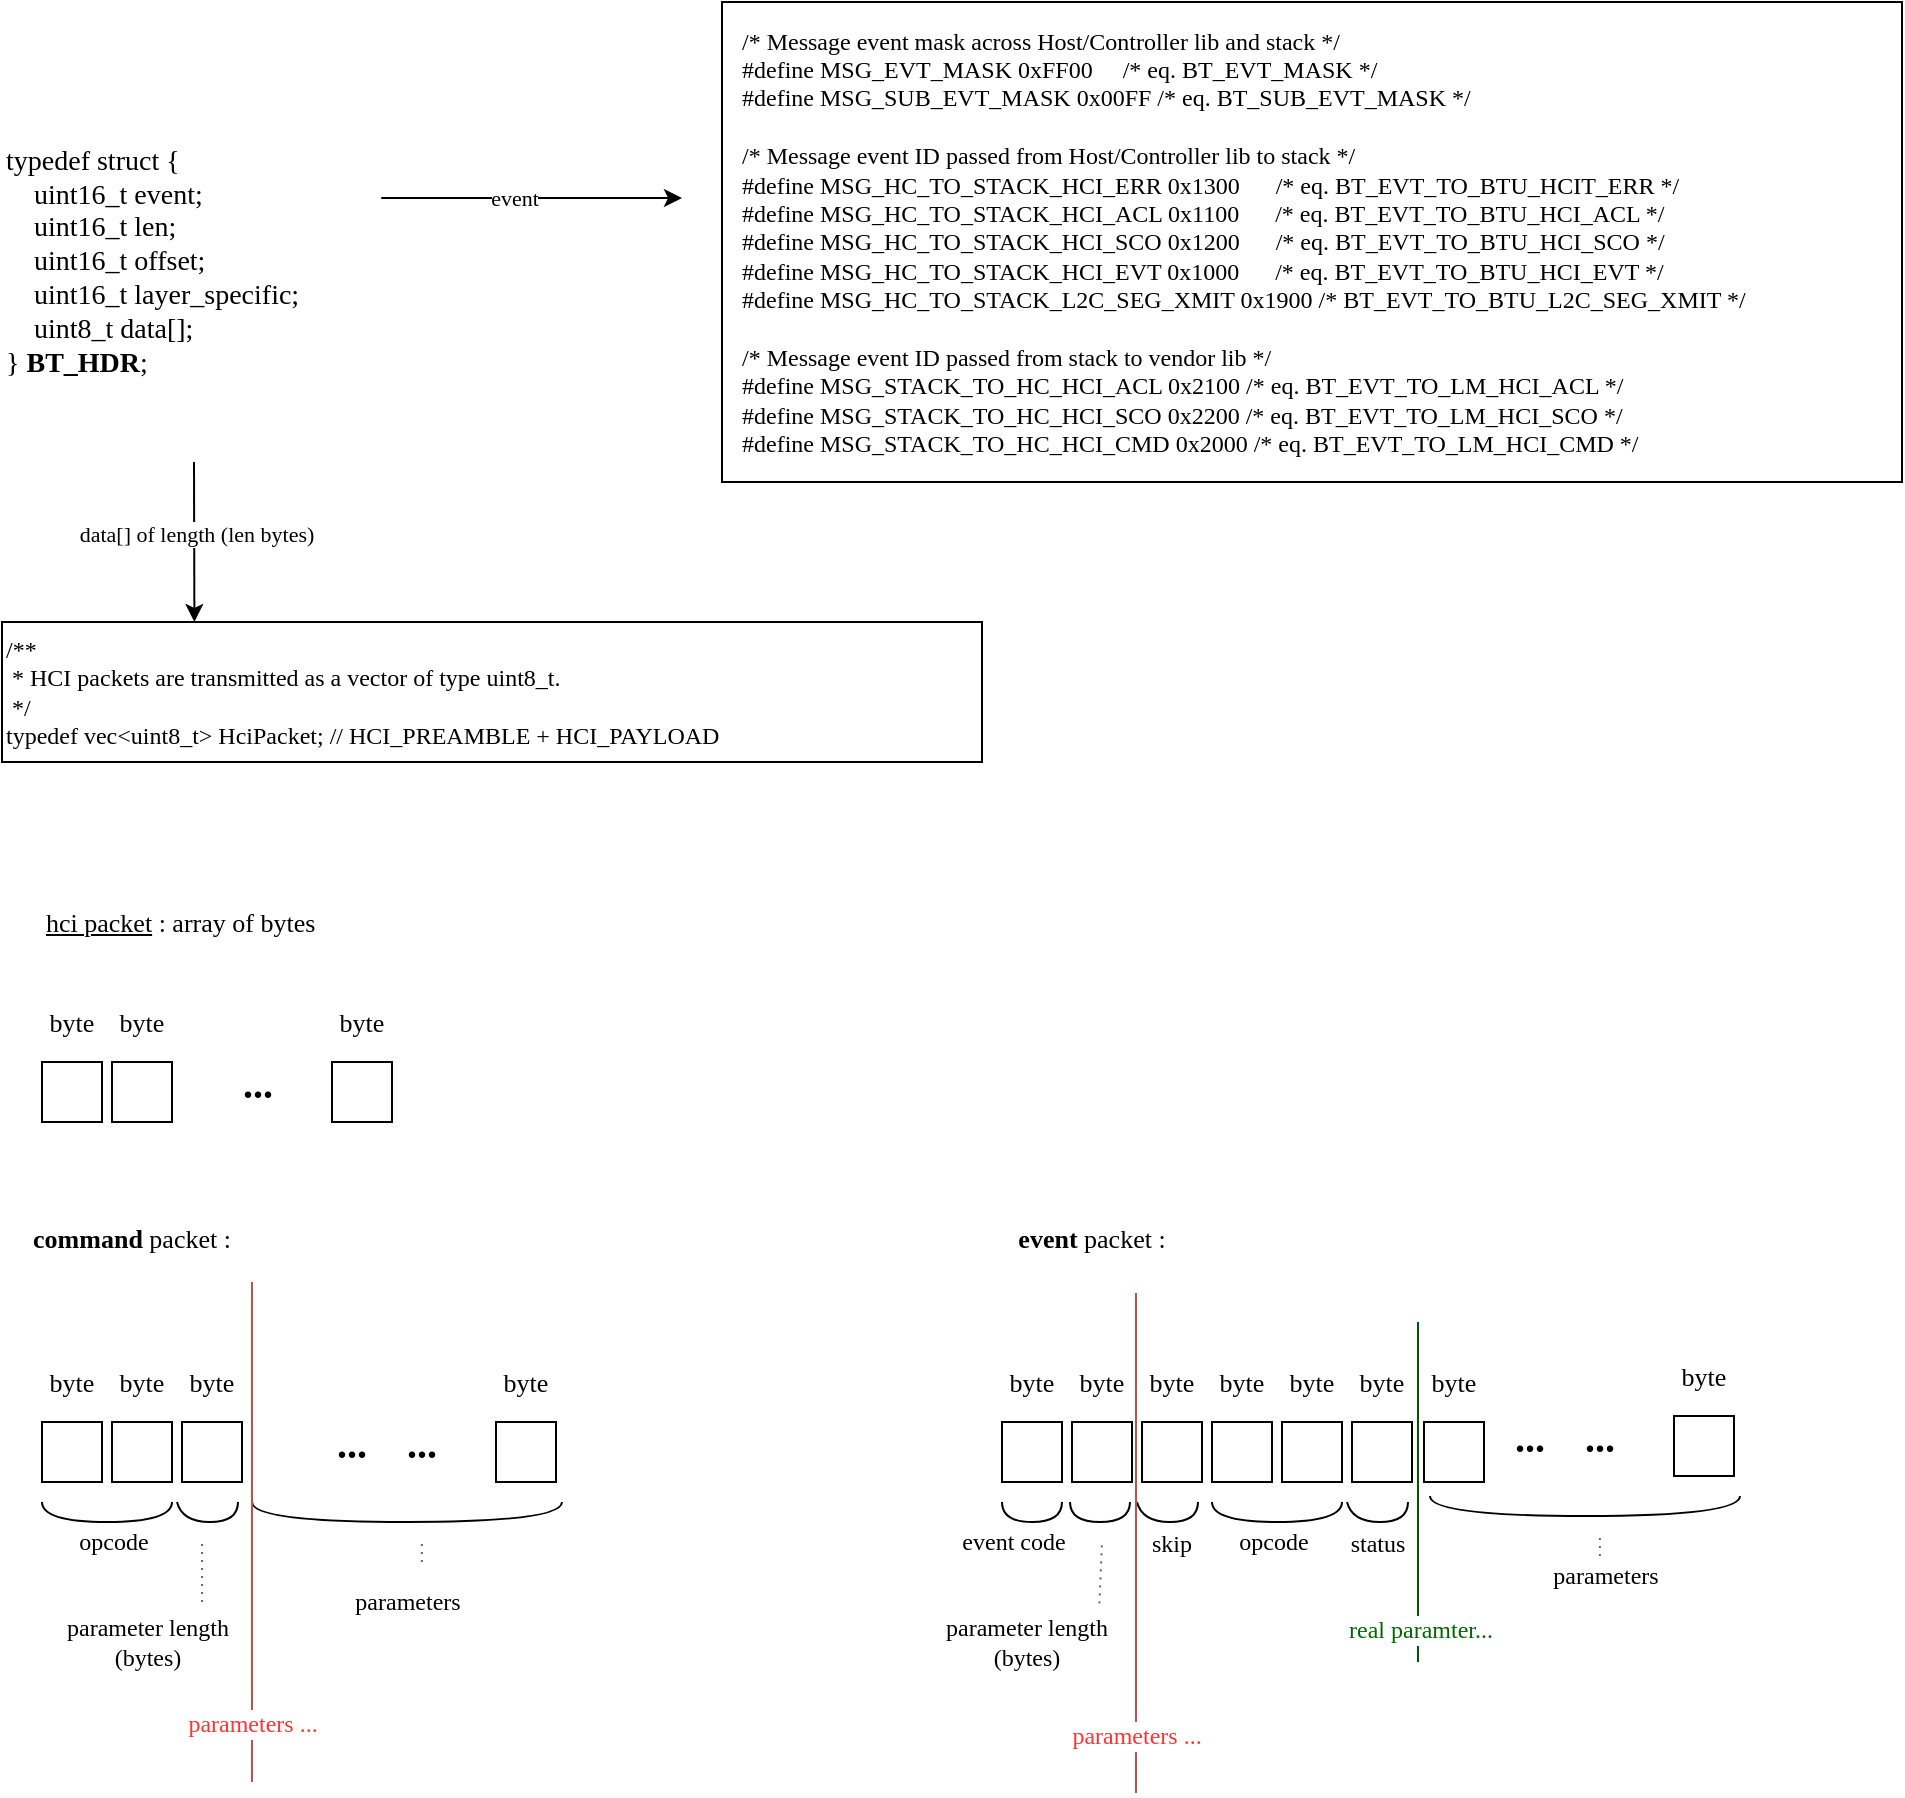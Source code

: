 <mxfile version="14.5.1" type="device"><diagram id="lwGEB1m_I4cQ2LHjxVyg" name="Page-1"><mxGraphModel dx="1086" dy="966" grid="1" gridSize="10" guides="1" tooltips="1" connect="1" arrows="1" fold="1" page="1" pageScale="1" pageWidth="1169" pageHeight="827" math="0" shadow="0"><root><mxCell id="0"/><mxCell id="1" parent="0"/><mxCell id="aO8jlS5oECvDgRDTCqIU-2" value="&lt;div style=&quot;font-size: 14px&quot;&gt;&lt;font style=&quot;font-size: 14px&quot;&gt;typedef struct {&lt;/font&gt;&lt;/div&gt;&lt;div style=&quot;font-size: 14px&quot;&gt;&lt;font style=&quot;font-size: 14px&quot;&gt;&amp;nbsp; &amp;nbsp; uint16_t event;&lt;/font&gt;&lt;/div&gt;&lt;div style=&quot;font-size: 14px&quot;&gt;&lt;font style=&quot;font-size: 14px&quot;&gt;&amp;nbsp; &amp;nbsp; uint16_t len;&lt;/font&gt;&lt;/div&gt;&lt;div style=&quot;font-size: 14px&quot;&gt;&lt;font style=&quot;font-size: 14px&quot;&gt;&amp;nbsp; &amp;nbsp; uint16_t offset;&lt;/font&gt;&lt;/div&gt;&lt;div style=&quot;font-size: 14px&quot;&gt;&lt;font style=&quot;font-size: 14px&quot;&gt;&amp;nbsp; &amp;nbsp; uint16_t layer_specific;&lt;/font&gt;&lt;/div&gt;&lt;div style=&quot;font-size: 14px&quot;&gt;&lt;font style=&quot;font-size: 14px&quot;&gt;&amp;nbsp; &amp;nbsp; uint8_t data[];&lt;/font&gt;&lt;/div&gt;&lt;div style=&quot;font-size: 14px&quot;&gt;&lt;font style=&quot;font-size: 14px&quot;&gt;} &lt;b&gt;BT_HDR&lt;/b&gt;;&lt;/font&gt;&lt;/div&gt;" style="text;html=1;strokeColor=none;fillColor=none;align=left;verticalAlign=middle;whiteSpace=wrap;rounded=0;fontFamily=Comic Sans MS;" parent="1" vertex="1"><mxGeometry x="20" y="40" width="190" height="200" as="geometry"/></mxCell><mxCell id="aO8jlS5oECvDgRDTCqIU-3" value="&lt;div&gt;/* Message event mask across Host/Controller lib and stack */&lt;/div&gt;&lt;div&gt;#define MSG_EVT_MASK 0xFF00&amp;nbsp; &amp;nbsp; &amp;nbsp;/* eq. BT_EVT_MASK */&lt;/div&gt;&lt;div&gt;#define MSG_SUB_EVT_MASK 0x00FF /* eq. BT_SUB_EVT_MASK */&lt;/div&gt;&lt;div&gt;&lt;br&gt;&lt;/div&gt;&lt;div&gt;/* Message event ID passed from Host/Controller lib to stack */&lt;/div&gt;&lt;div&gt;#define MSG_HC_TO_STACK_HCI_ERR 0x1300&amp;nbsp; &amp;nbsp; &amp;nbsp; /* eq. BT_EVT_TO_BTU_HCIT_ERR */&lt;/div&gt;&lt;div&gt;#define MSG_HC_TO_STACK_HCI_ACL 0x1100&amp;nbsp; &amp;nbsp; &amp;nbsp; /* eq. BT_EVT_TO_BTU_HCI_ACL */&lt;/div&gt;&lt;div&gt;#define MSG_HC_TO_STACK_HCI_SCO 0x1200&amp;nbsp; &amp;nbsp; &amp;nbsp; /* eq. BT_EVT_TO_BTU_HCI_SCO */&lt;/div&gt;&lt;div&gt;#define MSG_HC_TO_STACK_HCI_EVT 0x1000&amp;nbsp; &amp;nbsp; &amp;nbsp; /* eq. BT_EVT_TO_BTU_HCI_EVT */&lt;/div&gt;&lt;div&gt;#define MSG_HC_TO_STACK_L2C_SEG_XMIT 0x1900 /* BT_EVT_TO_BTU_L2C_SEG_XMIT */&lt;/div&gt;&lt;div&gt;&lt;br&gt;&lt;/div&gt;&lt;div&gt;/* Message event ID passed from stack to vendor lib */&lt;/div&gt;&lt;div&gt;#define MSG_STACK_TO_HC_HCI_ACL 0x2100 /* eq. BT_EVT_TO_LM_HCI_ACL */&lt;/div&gt;&lt;div&gt;#define MSG_STACK_TO_HC_HCI_SCO 0x2200 /* eq. BT_EVT_TO_LM_HCI_SCO */&lt;/div&gt;&lt;div style=&quot;&quot;&gt;#define MSG_STACK_TO_HC_HCI_CMD 0x2000 /* eq. BT_EVT_TO_LM_HCI_CMD */&lt;/div&gt;" style="text;html=1;fillColor=none;align=left;verticalAlign=middle;whiteSpace=wrap;rounded=0;fontFamily=Comic Sans MS;labelBorderColor=none;spacingTop=5;spacingLeft=5;spacingBottom=5;spacing=5;spacingRight=5;strokeColor=#000000;" parent="1" vertex="1"><mxGeometry x="380" y="10" width="590" height="240" as="geometry"/></mxCell><mxCell id="aO8jlS5oECvDgRDTCqIU-4" value="" style="endArrow=classic;html=1;fontFamily=Comic Sans MS;exitX=0.998;exitY=0.34;exitDx=0;exitDy=0;exitPerimeter=0;" parent="1" source="aO8jlS5oECvDgRDTCqIU-2" edge="1"><mxGeometry width="50" height="50" relative="1" as="geometry"><mxPoint x="250" y="150" as="sourcePoint"/><mxPoint x="360" y="108" as="targetPoint"/><Array as="points"/></mxGeometry></mxCell><mxCell id="aO8jlS5oECvDgRDTCqIU-6" value="event" style="edgeLabel;html=1;align=center;verticalAlign=middle;resizable=0;points=[];fontFamily=Comic Sans MS;" parent="aO8jlS5oECvDgRDTCqIU-4" vertex="1" connectable="0"><mxGeometry x="0.112" y="-2" relative="1" as="geometry"><mxPoint x="-17" y="-2" as="offset"/></mxGeometry></mxCell><mxCell id="aO8jlS5oECvDgRDTCqIU-7" value="&lt;div&gt;/**&lt;/div&gt;&lt;div&gt;&amp;nbsp;* HCI packets are transmitted as a vector of type uint8_t.&lt;/div&gt;&lt;div&gt;&amp;nbsp;*/&lt;/div&gt;&lt;div&gt;typedef vec&amp;lt;uint8_t&amp;gt; HciPacket; // HCI_PREAMBLE + HCI_PAYLOAD&lt;/div&gt;" style="text;html=1;fillColor=none;align=left;verticalAlign=middle;whiteSpace=wrap;rounded=0;fontFamily=Comic Sans MS;strokeColor=#000000;" parent="1" vertex="1"><mxGeometry x="20" y="320" width="490" height="70" as="geometry"/></mxCell><mxCell id="aO8jlS5oECvDgRDTCqIU-8" value="" style="endArrow=classic;html=1;fontFamily=Comic Sans MS;" parent="1" source="aO8jlS5oECvDgRDTCqIU-2" edge="1"><mxGeometry width="50" height="50" relative="1" as="geometry"><mxPoint x="80" y="290" as="sourcePoint"/><mxPoint x="130" y="240" as="targetPoint"/></mxGeometry></mxCell><mxCell id="aO8jlS5oECvDgRDTCqIU-9" value="" style="endArrow=classic;html=1;fontFamily=Comic Sans MS;exitX=0.5;exitY=1;exitDx=0;exitDy=0;entryX=0.238;entryY=0;entryDx=0;entryDy=0;entryPerimeter=0;" parent="1" edge="1"><mxGeometry width="50" height="50" relative="1" as="geometry"><mxPoint x="116" y="240" as="sourcePoint"/><mxPoint x="116.2" y="320" as="targetPoint"/></mxGeometry></mxCell><mxCell id="aO8jlS5oECvDgRDTCqIU-10" value="data[] of length (len bytes)" style="edgeLabel;html=1;align=center;verticalAlign=middle;resizable=0;points=[];fontFamily=Comic Sans MS;" parent="aO8jlS5oECvDgRDTCqIU-9" vertex="1" connectable="0"><mxGeometry x="-0.11" y="1" relative="1" as="geometry"><mxPoint as="offset"/></mxGeometry></mxCell><mxCell id="aO8jlS5oECvDgRDTCqIU-11" value="&lt;u style=&quot;font-size: 13px&quot;&gt;hci packet&lt;/u&gt;&lt;span style=&quot;font-size: 13px&quot;&gt; : array of bytes&lt;/span&gt;" style="text;html=1;strokeColor=none;fillColor=none;align=left;verticalAlign=middle;whiteSpace=wrap;rounded=0;fontFamily=Comic Sans MS;fontSize=13;" parent="1" vertex="1"><mxGeometry x="40" y="460" width="200" height="20" as="geometry"/></mxCell><mxCell id="aO8jlS5oECvDgRDTCqIU-12" value="" style="rounded=0;whiteSpace=wrap;html=1;strokeColor=#000000;fontFamily=Comic Sans MS;fontSize=13;align=left;" parent="1" vertex="1"><mxGeometry x="40" y="540" width="30" height="30" as="geometry"/></mxCell><mxCell id="aO8jlS5oECvDgRDTCqIU-16" value="byte" style="text;html=1;strokeColor=none;fillColor=none;align=center;verticalAlign=middle;whiteSpace=wrap;rounded=0;fontFamily=Comic Sans MS;fontSize=13;" parent="1" vertex="1"><mxGeometry x="35" y="510" width="40" height="20" as="geometry"/></mxCell><mxCell id="aO8jlS5oECvDgRDTCqIU-17" value="" style="rounded=0;whiteSpace=wrap;html=1;strokeColor=#000000;fontFamily=Comic Sans MS;fontSize=13;align=left;" parent="1" vertex="1"><mxGeometry x="75" y="540" width="30" height="30" as="geometry"/></mxCell><mxCell id="aO8jlS5oECvDgRDTCqIU-18" value="byte" style="text;html=1;strokeColor=none;fillColor=none;align=center;verticalAlign=middle;whiteSpace=wrap;rounded=0;fontFamily=Comic Sans MS;fontSize=13;" parent="1" vertex="1"><mxGeometry x="70" y="510" width="40" height="20" as="geometry"/></mxCell><mxCell id="aO8jlS5oECvDgRDTCqIU-19" value="" style="rounded=0;whiteSpace=wrap;html=1;strokeColor=#000000;fontFamily=Comic Sans MS;fontSize=13;align=left;" parent="1" vertex="1"><mxGeometry x="185" y="540" width="30" height="30" as="geometry"/></mxCell><mxCell id="aO8jlS5oECvDgRDTCqIU-20" value="byte" style="text;html=1;strokeColor=none;fillColor=none;align=center;verticalAlign=middle;whiteSpace=wrap;rounded=0;fontFamily=Comic Sans MS;fontSize=13;" parent="1" vertex="1"><mxGeometry x="180" y="510" width="40" height="20" as="geometry"/></mxCell><mxCell id="aO8jlS5oECvDgRDTCqIU-21" value="..." style="text;html=1;strokeColor=none;fillColor=none;align=center;verticalAlign=middle;whiteSpace=wrap;rounded=0;fontFamily=Comic Sans MS;fontSize=20;fontStyle=1" parent="1" vertex="1"><mxGeometry x="128" y="540" width="40" height="20" as="geometry"/></mxCell><mxCell id="aO8jlS5oECvDgRDTCqIU-25" value="&lt;font style=&quot;font-size: 13px&quot;&gt;&lt;b&gt;command&lt;/b&gt; packet :&lt;/font&gt;" style="text;html=1;strokeColor=none;fillColor=none;align=center;verticalAlign=middle;whiteSpace=wrap;rounded=0;fontFamily=Comic Sans MS;fontSize=20;" parent="1" vertex="1"><mxGeometry x="30" y="620" width="110" height="10" as="geometry"/></mxCell><mxCell id="aO8jlS5oECvDgRDTCqIU-26" value="" style="rounded=0;whiteSpace=wrap;html=1;strokeColor=#000000;fontFamily=Comic Sans MS;fontSize=13;align=left;" parent="1" vertex="1"><mxGeometry x="40" y="720" width="30" height="30" as="geometry"/></mxCell><mxCell id="aO8jlS5oECvDgRDTCqIU-27" value="byte" style="text;html=1;strokeColor=none;fillColor=none;align=center;verticalAlign=middle;whiteSpace=wrap;rounded=0;fontFamily=Comic Sans MS;fontSize=13;" parent="1" vertex="1"><mxGeometry x="35" y="690" width="40" height="20" as="geometry"/></mxCell><mxCell id="aO8jlS5oECvDgRDTCqIU-28" value="" style="rounded=0;whiteSpace=wrap;html=1;strokeColor=#000000;fontFamily=Comic Sans MS;fontSize=13;align=left;" parent="1" vertex="1"><mxGeometry x="75" y="720" width="30" height="30" as="geometry"/></mxCell><mxCell id="aO8jlS5oECvDgRDTCqIU-29" value="byte" style="text;html=1;strokeColor=none;fillColor=none;align=center;verticalAlign=middle;whiteSpace=wrap;rounded=0;fontFamily=Comic Sans MS;fontSize=13;" parent="1" vertex="1"><mxGeometry x="70" y="690" width="40" height="20" as="geometry"/></mxCell><mxCell id="aO8jlS5oECvDgRDTCqIU-30" value="" style="rounded=0;whiteSpace=wrap;html=1;strokeColor=#000000;fontFamily=Comic Sans MS;fontSize=13;align=left;" parent="1" vertex="1"><mxGeometry x="267" y="720" width="30" height="30" as="geometry"/></mxCell><mxCell id="aO8jlS5oECvDgRDTCqIU-31" value="byte" style="text;html=1;strokeColor=none;fillColor=none;align=center;verticalAlign=middle;whiteSpace=wrap;rounded=0;fontFamily=Comic Sans MS;fontSize=13;" parent="1" vertex="1"><mxGeometry x="262" y="690" width="40" height="20" as="geometry"/></mxCell><mxCell id="aO8jlS5oECvDgRDTCqIU-32" value="..." style="text;html=1;strokeColor=none;fillColor=none;align=center;verticalAlign=middle;whiteSpace=wrap;rounded=0;fontFamily=Comic Sans MS;fontSize=20;fontStyle=1" parent="1" vertex="1"><mxGeometry x="210" y="720" width="40" height="20" as="geometry"/></mxCell><mxCell id="aO8jlS5oECvDgRDTCqIU-33" value="" style="curved=1;endArrow=none;html=1;fontFamily=Comic Sans MS;fontSize=20;endFill=0;" parent="1" edge="1"><mxGeometry width="50" height="50" relative="1" as="geometry"><mxPoint x="40" y="760" as="sourcePoint"/><mxPoint x="105" y="760" as="targetPoint"/><Array as="points"><mxPoint x="40" y="770"/><mxPoint x="105" y="770"/></Array></mxGeometry></mxCell><mxCell id="aO8jlS5oECvDgRDTCqIU-34" value="opcode" style="text;html=1;strokeColor=none;fillColor=none;align=center;verticalAlign=middle;whiteSpace=wrap;rounded=0;fontFamily=Comic Sans MS;fontSize=12;" parent="1" vertex="1"><mxGeometry x="50" y="770" width="52" height="20" as="geometry"/></mxCell><mxCell id="aO8jlS5oECvDgRDTCqIU-35" value="" style="rounded=0;whiteSpace=wrap;html=1;strokeColor=#000000;fontFamily=Comic Sans MS;fontSize=13;align=left;" parent="1" vertex="1"><mxGeometry x="110" y="720" width="30" height="30" as="geometry"/></mxCell><mxCell id="aO8jlS5oECvDgRDTCqIU-36" value="byte" style="text;html=1;strokeColor=none;fillColor=none;align=center;verticalAlign=middle;whiteSpace=wrap;rounded=0;fontFamily=Comic Sans MS;fontSize=13;" parent="1" vertex="1"><mxGeometry x="105" y="690" width="40" height="20" as="geometry"/></mxCell><mxCell id="aO8jlS5oECvDgRDTCqIU-37" value="" style="curved=1;endArrow=none;html=1;fontFamily=Comic Sans MS;fontSize=20;endFill=0;" parent="1" edge="1"><mxGeometry width="50" height="50" relative="1" as="geometry"><mxPoint x="107.5" y="760" as="sourcePoint"/><mxPoint x="138" y="760" as="targetPoint"/><Array as="points"><mxPoint x="110" y="770"/><mxPoint x="138" y="770"/></Array></mxGeometry></mxCell><mxCell id="aO8jlS5oECvDgRDTCqIU-38" value="parameter length&lt;br&gt;(bytes)" style="text;html=1;strokeColor=none;fillColor=none;align=center;verticalAlign=middle;whiteSpace=wrap;rounded=0;fontFamily=Comic Sans MS;fontSize=12;" parent="1" vertex="1"><mxGeometry x="40" y="810" width="105.5" height="40" as="geometry"/></mxCell><mxCell id="aO8jlS5oECvDgRDTCqIU-40" value="..." style="text;html=1;strokeColor=none;fillColor=none;align=center;verticalAlign=middle;whiteSpace=wrap;rounded=0;fontFamily=Comic Sans MS;fontSize=20;fontStyle=1" parent="1" vertex="1"><mxGeometry x="175" y="720" width="40" height="20" as="geometry"/></mxCell><mxCell id="aO8jlS5oECvDgRDTCqIU-41" value="" style="curved=1;endArrow=none;html=1;fontFamily=Comic Sans MS;fontSize=20;endFill=0;" parent="1" edge="1"><mxGeometry width="50" height="50" relative="1" as="geometry"><mxPoint x="145" y="760" as="sourcePoint"/><mxPoint x="300" y="760" as="targetPoint"/><Array as="points"><mxPoint x="145" y="770"/><mxPoint x="300" y="770"/></Array></mxGeometry></mxCell><mxCell id="aO8jlS5oECvDgRDTCqIU-42" value="parameters" style="text;html=1;strokeColor=none;fillColor=none;align=center;verticalAlign=middle;whiteSpace=wrap;rounded=0;fontFamily=Comic Sans MS;fontSize=12;" parent="1" vertex="1"><mxGeometry x="175" y="790" width="95.5" height="40" as="geometry"/></mxCell><mxCell id="aO8jlS5oECvDgRDTCqIU-43" value="&lt;font style=&quot;font-size: 13px&quot;&gt;&lt;b&gt;event&lt;/b&gt; packet :&lt;/font&gt;" style="text;html=1;strokeColor=none;fillColor=none;align=center;verticalAlign=middle;whiteSpace=wrap;rounded=0;fontFamily=Comic Sans MS;fontSize=20;" parent="1" vertex="1"><mxGeometry x="510" y="620" width="110" height="10" as="geometry"/></mxCell><mxCell id="aO8jlS5oECvDgRDTCqIU-44" value="" style="rounded=0;whiteSpace=wrap;html=1;strokeColor=#000000;fontFamily=Comic Sans MS;fontSize=13;align=left;" parent="1" vertex="1"><mxGeometry x="520" y="720" width="30" height="30" as="geometry"/></mxCell><mxCell id="aO8jlS5oECvDgRDTCqIU-45" value="byte" style="text;html=1;strokeColor=none;fillColor=none;align=center;verticalAlign=middle;whiteSpace=wrap;rounded=0;fontFamily=Comic Sans MS;fontSize=13;" parent="1" vertex="1"><mxGeometry x="515" y="690" width="40" height="20" as="geometry"/></mxCell><mxCell id="aO8jlS5oECvDgRDTCqIU-46" value="" style="rounded=0;whiteSpace=wrap;html=1;strokeColor=#000000;fontFamily=Comic Sans MS;fontSize=13;align=left;" parent="1" vertex="1"><mxGeometry x="555" y="720" width="30" height="30" as="geometry"/></mxCell><mxCell id="aO8jlS5oECvDgRDTCqIU-47" value="byte" style="text;html=1;strokeColor=none;fillColor=none;align=center;verticalAlign=middle;whiteSpace=wrap;rounded=0;fontFamily=Comic Sans MS;fontSize=13;" parent="1" vertex="1"><mxGeometry x="550" y="690" width="40" height="20" as="geometry"/></mxCell><mxCell id="aO8jlS5oECvDgRDTCqIU-48" value="" style="rounded=0;whiteSpace=wrap;html=1;strokeColor=#000000;fontFamily=Comic Sans MS;fontSize=13;align=left;" parent="1" vertex="1"><mxGeometry x="731" y="720" width="30" height="30" as="geometry"/></mxCell><mxCell id="aO8jlS5oECvDgRDTCqIU-49" value="byte" style="text;html=1;strokeColor=none;fillColor=none;align=center;verticalAlign=middle;whiteSpace=wrap;rounded=0;fontFamily=Comic Sans MS;fontSize=13;" parent="1" vertex="1"><mxGeometry x="726" y="690" width="40" height="20" as="geometry"/></mxCell><mxCell id="aO8jlS5oECvDgRDTCqIU-50" value="..." style="text;html=1;strokeColor=none;fillColor=none;align=center;verticalAlign=middle;whiteSpace=wrap;rounded=0;fontFamily=Comic Sans MS;fontSize=20;fontStyle=1" parent="1" vertex="1"><mxGeometry x="690" y="720" width="40" height="20" as="geometry"/></mxCell><mxCell id="aO8jlS5oECvDgRDTCqIU-51" value="" style="curved=1;endArrow=none;html=1;fontFamily=Comic Sans MS;fontSize=20;endFill=0;" parent="1" edge="1"><mxGeometry width="50" height="50" relative="1" as="geometry"><mxPoint x="520" y="760" as="sourcePoint"/><mxPoint x="550" y="760" as="targetPoint"/><Array as="points"><mxPoint x="520" y="770"/><mxPoint x="550" y="770"/></Array></mxGeometry></mxCell><mxCell id="aO8jlS5oECvDgRDTCqIU-52" value="event code" style="text;html=1;strokeColor=none;fillColor=none;align=center;verticalAlign=middle;whiteSpace=wrap;rounded=0;fontFamily=Comic Sans MS;fontSize=12;" parent="1" vertex="1"><mxGeometry x="490" y="770" width="72" height="20" as="geometry"/></mxCell><mxCell id="aO8jlS5oECvDgRDTCqIU-53" value="" style="rounded=0;whiteSpace=wrap;html=1;strokeColor=#000000;fontFamily=Comic Sans MS;fontSize=13;align=left;" parent="1" vertex="1"><mxGeometry x="590" y="720" width="30" height="30" as="geometry"/></mxCell><mxCell id="aO8jlS5oECvDgRDTCqIU-54" value="byte" style="text;html=1;strokeColor=none;fillColor=none;align=center;verticalAlign=middle;whiteSpace=wrap;rounded=0;fontFamily=Comic Sans MS;fontSize=13;" parent="1" vertex="1"><mxGeometry x="585" y="690" width="40" height="20" as="geometry"/></mxCell><mxCell id="aO8jlS5oECvDgRDTCqIU-55" value="" style="curved=1;endArrow=none;html=1;fontFamily=Comic Sans MS;fontSize=20;endFill=0;" parent="1" edge="1"><mxGeometry width="50" height="50" relative="1" as="geometry"><mxPoint x="587.5" y="760" as="sourcePoint"/><mxPoint x="618" y="760" as="targetPoint"/><Array as="points"><mxPoint x="590" y="770"/><mxPoint x="618" y="770"/></Array></mxGeometry></mxCell><mxCell id="aO8jlS5oECvDgRDTCqIU-56" value="parameter length&lt;br&gt;(bytes)" style="text;html=1;strokeColor=none;fillColor=none;align=center;verticalAlign=middle;whiteSpace=wrap;rounded=0;fontFamily=Comic Sans MS;fontSize=12;" parent="1" vertex="1"><mxGeometry x="480" y="810" width="105" height="40" as="geometry"/></mxCell><mxCell id="aO8jlS5oECvDgRDTCqIU-57" value="..." style="text;html=1;strokeColor=none;fillColor=none;align=center;verticalAlign=middle;whiteSpace=wrap;rounded=0;fontFamily=Comic Sans MS;fontSize=20;fontStyle=1" parent="1" vertex="1"><mxGeometry x="655" y="720" width="40" height="20" as="geometry"/></mxCell><mxCell id="aO8jlS5oECvDgRDTCqIU-59" value="skip" style="text;html=1;strokeColor=none;fillColor=none;align=center;verticalAlign=middle;whiteSpace=wrap;rounded=0;fontFamily=Comic Sans MS;fontSize=12;" parent="1" vertex="1"><mxGeometry x="580" y="770.5" width="50" height="20" as="geometry"/></mxCell><mxCell id="aO8jlS5oECvDgRDTCqIU-60" value="" style="curved=1;endArrow=none;html=1;fontFamily=Comic Sans MS;fontSize=20;endFill=0;" parent="1" edge="1"><mxGeometry width="50" height="50" relative="1" as="geometry"><mxPoint x="554" y="760" as="sourcePoint"/><mxPoint x="584" y="760" as="targetPoint"/><Array as="points"><mxPoint x="554" y="770"/><mxPoint x="584" y="770"/></Array></mxGeometry></mxCell><mxCell id="aO8jlS5oECvDgRDTCqIU-61" value="" style="endArrow=none;dashed=1;html=1;dashPattern=1 3;strokeWidth=1;fontFamily=Comic Sans MS;fontSize=12;exitX=0.845;exitY=0.017;exitDx=0;exitDy=0;fillColor=#f5f5f5;strokeColor=#666666;exitPerimeter=0;" parent="1" source="aO8jlS5oECvDgRDTCqIU-56" edge="1"><mxGeometry width="50" height="50" relative="1" as="geometry"><mxPoint x="580" y="790" as="sourcePoint"/><mxPoint x="570" y="780" as="targetPoint"/></mxGeometry></mxCell><mxCell id="aO8jlS5oECvDgRDTCqIU-66" value="" style="endArrow=none;dashed=1;html=1;dashPattern=1 3;strokeWidth=1;fontFamily=Comic Sans MS;fontSize=12;fillColor=#f5f5f5;strokeColor=#666666;" parent="1" edge="1"><mxGeometry width="50" height="50" relative="1" as="geometry"><mxPoint x="229.94" y="790" as="sourcePoint"/><mxPoint x="229.94" y="780" as="targetPoint"/><Array as="points"><mxPoint x="229.94" y="780"/></Array></mxGeometry></mxCell><mxCell id="aO8jlS5oECvDgRDTCqIU-72" value="" style="rounded=0;whiteSpace=wrap;html=1;strokeColor=#000000;fontFamily=Comic Sans MS;fontSize=13;align=left;" parent="1" vertex="1"><mxGeometry x="625" y="720" width="30" height="30" as="geometry"/></mxCell><mxCell id="aO8jlS5oECvDgRDTCqIU-73" value="byte" style="text;html=1;strokeColor=none;fillColor=none;align=center;verticalAlign=middle;whiteSpace=wrap;rounded=0;fontFamily=Comic Sans MS;fontSize=13;" parent="1" vertex="1"><mxGeometry x="620" y="690" width="40" height="20" as="geometry"/></mxCell><mxCell id="aO8jlS5oECvDgRDTCqIU-74" value="" style="rounded=0;whiteSpace=wrap;html=1;strokeColor=#000000;fontFamily=Comic Sans MS;fontSize=13;align=left;" parent="1" vertex="1"><mxGeometry x="660" y="720" width="30" height="30" as="geometry"/></mxCell><mxCell id="aO8jlS5oECvDgRDTCqIU-75" value="byte" style="text;html=1;strokeColor=none;fillColor=none;align=center;verticalAlign=middle;whiteSpace=wrap;rounded=0;fontFamily=Comic Sans MS;fontSize=13;" parent="1" vertex="1"><mxGeometry x="655" y="690" width="40" height="20" as="geometry"/></mxCell><mxCell id="aO8jlS5oECvDgRDTCqIU-76" value="" style="curved=1;endArrow=none;html=1;fontFamily=Comic Sans MS;fontSize=20;endFill=0;" parent="1" edge="1"><mxGeometry width="50" height="50" relative="1" as="geometry"><mxPoint x="625" y="760" as="sourcePoint"/><mxPoint x="690" y="760" as="targetPoint"/><Array as="points"><mxPoint x="625" y="770"/><mxPoint x="690" y="770"/></Array></mxGeometry></mxCell><mxCell id="aO8jlS5oECvDgRDTCqIU-77" value="opcode" style="text;html=1;strokeColor=none;fillColor=none;align=center;verticalAlign=middle;whiteSpace=wrap;rounded=0;fontFamily=Comic Sans MS;fontSize=12;" parent="1" vertex="1"><mxGeometry x="630" y="770" width="52" height="20" as="geometry"/></mxCell><mxCell id="aO8jlS5oECvDgRDTCqIU-78" value="" style="rounded=0;whiteSpace=wrap;html=1;strokeColor=#000000;fontFamily=Comic Sans MS;fontSize=13;align=left;" parent="1" vertex="1"><mxGeometry x="695" y="720" width="30" height="30" as="geometry"/></mxCell><mxCell id="aO8jlS5oECvDgRDTCqIU-79" value="byte" style="text;html=1;strokeColor=none;fillColor=none;align=center;verticalAlign=middle;whiteSpace=wrap;rounded=0;fontFamily=Comic Sans MS;fontSize=13;" parent="1" vertex="1"><mxGeometry x="690" y="690" width="40" height="20" as="geometry"/></mxCell><mxCell id="aO8jlS5oECvDgRDTCqIU-80" value="" style="curved=1;endArrow=none;html=1;fontFamily=Comic Sans MS;fontSize=20;endFill=0;" parent="1" edge="1"><mxGeometry width="50" height="50" relative="1" as="geometry"><mxPoint x="692.5" y="760" as="sourcePoint"/><mxPoint x="723" y="760" as="targetPoint"/><Array as="points"><mxPoint x="695" y="770"/><mxPoint x="723" y="770"/></Array></mxGeometry></mxCell><mxCell id="aO8jlS5oECvDgRDTCqIU-81" value="status" style="text;html=1;strokeColor=none;fillColor=none;align=center;verticalAlign=middle;whiteSpace=wrap;rounded=0;fontFamily=Comic Sans MS;fontSize=12;" parent="1" vertex="1"><mxGeometry x="674.25" y="774" width="67.75" height="13" as="geometry"/></mxCell><mxCell id="aO8jlS5oECvDgRDTCqIU-84" value="" style="endArrow=none;html=1;fontFamily=Comic Sans MS;fontSize=12;fillColor=#f8cecc;strokeColor=#b85450;" parent="1" edge="1"><mxGeometry width="50" height="50" relative="1" as="geometry"><mxPoint x="145" y="900" as="sourcePoint"/><mxPoint x="145" y="650" as="targetPoint"/></mxGeometry></mxCell><mxCell id="aO8jlS5oECvDgRDTCqIU-89" value="parameters ..." style="edgeLabel;html=1;align=center;verticalAlign=middle;resizable=0;points=[];fontSize=12;fontFamily=Comic Sans MS;fontColor=#FF3333;" parent="aO8jlS5oECvDgRDTCqIU-84" vertex="1" connectable="0"><mxGeometry x="-0.873" relative="1" as="geometry"><mxPoint y="-13" as="offset"/></mxGeometry></mxCell><mxCell id="aO8jlS5oECvDgRDTCqIU-85" value="" style="endArrow=none;dashed=1;html=1;dashPattern=1 3;strokeWidth=1;fontFamily=Comic Sans MS;fontSize=12;fillColor=#f5f5f5;strokeColor=#666666;" parent="1" edge="1"><mxGeometry width="50" height="50" relative="1" as="geometry"><mxPoint x="120" y="810" as="sourcePoint"/><mxPoint x="120" y="780" as="targetPoint"/></mxGeometry></mxCell><mxCell id="aO8jlS5oECvDgRDTCqIU-87" value="" style="endArrow=none;html=1;fontFamily=Comic Sans MS;fontSize=12;fillColor=#008a00;strokeColor=#005700;" parent="1" edge="1"><mxGeometry width="50" height="50" relative="1" as="geometry"><mxPoint x="728" y="840" as="sourcePoint"/><mxPoint x="728" y="670" as="targetPoint"/></mxGeometry></mxCell><mxCell id="aO8jlS5oECvDgRDTCqIU-88" value="&lt;font color=&quot;#006600&quot;&gt;real paramter...&lt;/font&gt;" style="edgeLabel;html=1;align=center;verticalAlign=middle;resizable=0;points=[];fontSize=12;fontFamily=Comic Sans MS;" parent="aO8jlS5oECvDgRDTCqIU-87" vertex="1" connectable="0"><mxGeometry x="-0.872" y="-1" relative="1" as="geometry"><mxPoint y="-5" as="offset"/></mxGeometry></mxCell><mxCell id="aO8jlS5oECvDgRDTCqIU-90" value="" style="endArrow=none;html=1;fontFamily=Comic Sans MS;fontSize=12;fillColor=#f8cecc;strokeColor=#b85450;" parent="1" edge="1"><mxGeometry width="50" height="50" relative="1" as="geometry"><mxPoint x="587" y="905.5" as="sourcePoint"/><mxPoint x="587" y="655.5" as="targetPoint"/></mxGeometry></mxCell><mxCell id="aO8jlS5oECvDgRDTCqIU-91" value="parameters ..." style="edgeLabel;html=1;align=center;verticalAlign=middle;resizable=0;points=[];fontSize=12;fontFamily=Comic Sans MS;fontColor=#FF3333;" parent="aO8jlS5oECvDgRDTCqIU-90" vertex="1" connectable="0"><mxGeometry x="-0.873" relative="1" as="geometry"><mxPoint y="-13" as="offset"/></mxGeometry></mxCell><mxCell id="aO8jlS5oECvDgRDTCqIU-92" value="" style="rounded=0;whiteSpace=wrap;html=1;strokeColor=#000000;fontFamily=Comic Sans MS;fontSize=13;align=left;" parent="1" vertex="1"><mxGeometry x="856" y="717" width="30" height="30" as="geometry"/></mxCell><mxCell id="aO8jlS5oECvDgRDTCqIU-93" value="byte" style="text;html=1;strokeColor=none;fillColor=none;align=center;verticalAlign=middle;whiteSpace=wrap;rounded=0;fontFamily=Comic Sans MS;fontSize=13;" parent="1" vertex="1"><mxGeometry x="851" y="687" width="40" height="20" as="geometry"/></mxCell><mxCell id="aO8jlS5oECvDgRDTCqIU-94" value="..." style="text;html=1;strokeColor=none;fillColor=none;align=center;verticalAlign=middle;whiteSpace=wrap;rounded=0;fontFamily=Comic Sans MS;fontSize=20;fontStyle=1" parent="1" vertex="1"><mxGeometry x="799" y="717" width="40" height="20" as="geometry"/></mxCell><mxCell id="aO8jlS5oECvDgRDTCqIU-95" value="..." style="text;html=1;strokeColor=none;fillColor=none;align=center;verticalAlign=middle;whiteSpace=wrap;rounded=0;fontFamily=Comic Sans MS;fontSize=20;fontStyle=1" parent="1" vertex="1"><mxGeometry x="764" y="717" width="40" height="20" as="geometry"/></mxCell><mxCell id="aO8jlS5oECvDgRDTCqIU-96" value="" style="curved=1;endArrow=none;html=1;fontFamily=Comic Sans MS;fontSize=20;endFill=0;" parent="1" edge="1"><mxGeometry width="50" height="50" relative="1" as="geometry"><mxPoint x="734" y="757" as="sourcePoint"/><mxPoint x="889" y="757" as="targetPoint"/><Array as="points"><mxPoint x="734" y="767"/><mxPoint x="889" y="767"/></Array></mxGeometry></mxCell><mxCell id="aO8jlS5oECvDgRDTCqIU-97" value="parameters" style="text;html=1;strokeColor=none;fillColor=none;align=center;verticalAlign=middle;whiteSpace=wrap;rounded=0;fontFamily=Comic Sans MS;fontSize=12;" parent="1" vertex="1"><mxGeometry x="774" y="785" width="95.5" height="23" as="geometry"/></mxCell><mxCell id="aO8jlS5oECvDgRDTCqIU-98" value="" style="endArrow=none;dashed=1;html=1;dashPattern=1 3;strokeWidth=1;fontFamily=Comic Sans MS;fontSize=12;fillColor=#f5f5f5;strokeColor=#666666;" parent="1" edge="1"><mxGeometry width="50" height="50" relative="1" as="geometry"><mxPoint x="818.94" y="787" as="sourcePoint"/><mxPoint x="818.94" y="777" as="targetPoint"/><Array as="points"><mxPoint x="818.94" y="777"/></Array></mxGeometry></mxCell></root></mxGraphModel></diagram></mxfile>